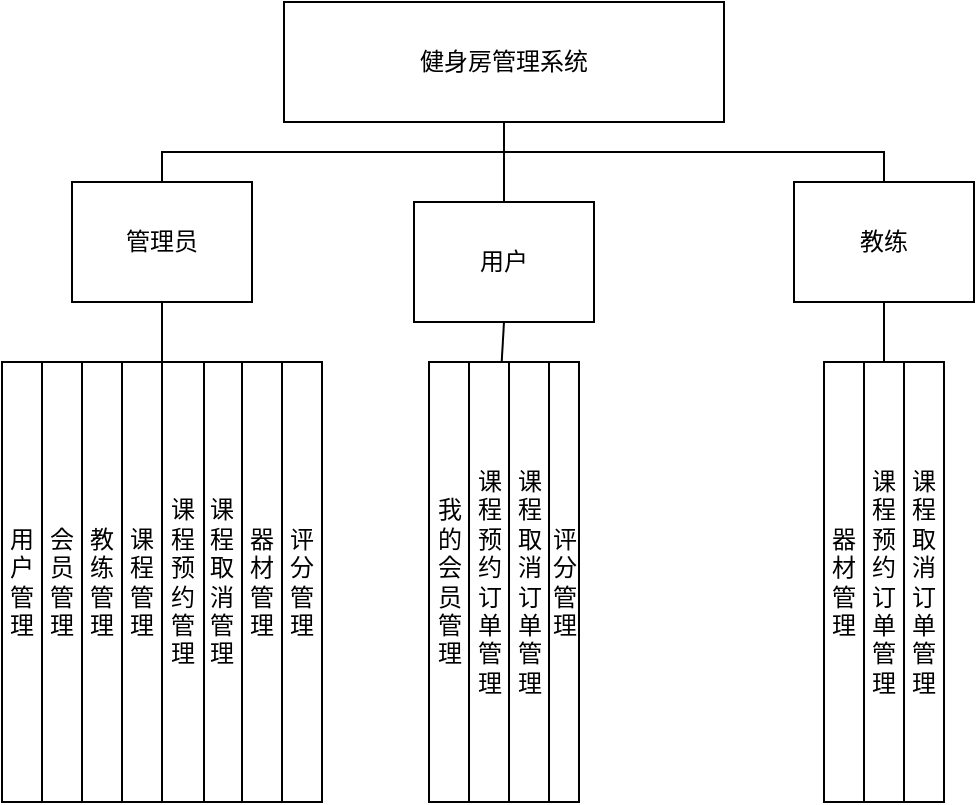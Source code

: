 <mxfile version="21.2.9" type="github">
  <diagram id="C5RBs43oDa-KdzZeNtuy" name="Page-1">
    <mxGraphModel dx="1050" dy="549" grid="1" gridSize="10" guides="1" tooltips="1" connect="1" arrows="1" fold="1" page="1" pageScale="1" pageWidth="827" pageHeight="1169" math="0" shadow="0">
      <root>
        <mxCell id="WIyWlLk6GJQsqaUBKTNV-0" />
        <mxCell id="WIyWlLk6GJQsqaUBKTNV-1" parent="WIyWlLk6GJQsqaUBKTNV-0" />
        <mxCell id="nZ51j15sCDu5E5TrFc1G-0" value="健身房管理系统" style="rounded=0;whiteSpace=wrap;html=1;" parent="WIyWlLk6GJQsqaUBKTNV-1" vertex="1">
          <mxGeometry x="535" y="140" width="220" height="60" as="geometry" />
        </mxCell>
        <mxCell id="nZ51j15sCDu5E5TrFc1G-15" value="管理员" style="rounded=0;whiteSpace=wrap;html=1;" parent="WIyWlLk6GJQsqaUBKTNV-1" vertex="1">
          <mxGeometry x="429" y="230" width="90" height="60" as="geometry" />
        </mxCell>
        <mxCell id="nZ51j15sCDu5E5TrFc1G-25" value="教练" style="rounded=0;whiteSpace=wrap;html=1;" parent="WIyWlLk6GJQsqaUBKTNV-1" vertex="1">
          <mxGeometry x="790" y="230" width="90" height="60" as="geometry" />
        </mxCell>
        <mxCell id="nZ51j15sCDu5E5TrFc1G-27" value="会员管理" style="rounded=0;whiteSpace=wrap;html=1;" parent="WIyWlLk6GJQsqaUBKTNV-1" vertex="1">
          <mxGeometry x="414" y="320" width="20" height="220" as="geometry" />
        </mxCell>
        <mxCell id="nZ51j15sCDu5E5TrFc1G-28" value="用户管理" style="rounded=0;whiteSpace=wrap;html=1;" parent="WIyWlLk6GJQsqaUBKTNV-1" vertex="1">
          <mxGeometry x="394" y="320" width="20" height="220" as="geometry" />
        </mxCell>
        <mxCell id="nZ51j15sCDu5E5TrFc1G-29" value="教练管理" style="rounded=0;whiteSpace=wrap;html=1;" parent="WIyWlLk6GJQsqaUBKTNV-1" vertex="1">
          <mxGeometry x="434" y="320" width="20" height="220" as="geometry" />
        </mxCell>
        <mxCell id="nZ51j15sCDu5E5TrFc1G-30" value="课程管理" style="rounded=0;whiteSpace=wrap;html=1;" parent="WIyWlLk6GJQsqaUBKTNV-1" vertex="1">
          <mxGeometry x="454" y="320" width="20" height="220" as="geometry" />
        </mxCell>
        <mxCell id="nZ51j15sCDu5E5TrFc1G-31" value="课程取消管理" style="rounded=0;whiteSpace=wrap;html=1;" parent="WIyWlLk6GJQsqaUBKTNV-1" vertex="1">
          <mxGeometry x="494" y="320" width="20" height="220" as="geometry" />
        </mxCell>
        <mxCell id="nZ51j15sCDu5E5TrFc1G-32" value="课程预约管理" style="rounded=0;whiteSpace=wrap;html=1;" parent="WIyWlLk6GJQsqaUBKTNV-1" vertex="1">
          <mxGeometry x="474" y="320" width="21" height="220" as="geometry" />
        </mxCell>
        <mxCell id="nZ51j15sCDu5E5TrFc1G-33" value="器材管理" style="rounded=0;whiteSpace=wrap;html=1;" parent="WIyWlLk6GJQsqaUBKTNV-1" vertex="1">
          <mxGeometry x="514" y="320" width="20" height="220" as="geometry" />
        </mxCell>
        <mxCell id="nZ51j15sCDu5E5TrFc1G-34" value="评分管理" style="rounded=0;whiteSpace=wrap;html=1;" parent="WIyWlLk6GJQsqaUBKTNV-1" vertex="1">
          <mxGeometry x="534" y="320" width="20" height="220" as="geometry" />
        </mxCell>
        <mxCell id="nZ51j15sCDu5E5TrFc1G-41" value="课程取消订单管理" style="rounded=0;whiteSpace=wrap;html=1;" parent="WIyWlLk6GJQsqaUBKTNV-1" vertex="1">
          <mxGeometry x="647.5" y="320" width="20" height="220" as="geometry" />
        </mxCell>
        <mxCell id="nZ51j15sCDu5E5TrFc1G-42" value="我的会员管理" style="rounded=0;whiteSpace=wrap;html=1;" parent="WIyWlLk6GJQsqaUBKTNV-1" vertex="1">
          <mxGeometry x="607.5" y="320" width="20" height="220" as="geometry" />
        </mxCell>
        <mxCell id="nZ51j15sCDu5E5TrFc1G-43" value="课程预约订单管理" style="rounded=0;whiteSpace=wrap;html=1;" parent="WIyWlLk6GJQsqaUBKTNV-1" vertex="1">
          <mxGeometry x="627.5" y="320" width="20" height="220" as="geometry" />
        </mxCell>
        <mxCell id="nZ51j15sCDu5E5TrFc1G-44" value="评分管理" style="rounded=0;whiteSpace=wrap;html=1;" parent="WIyWlLk6GJQsqaUBKTNV-1" vertex="1">
          <mxGeometry x="667.5" y="320" width="15" height="220" as="geometry" />
        </mxCell>
        <mxCell id="nZ51j15sCDu5E5TrFc1G-45" value="课程预约订单管理" style="rounded=0;whiteSpace=wrap;html=1;" parent="WIyWlLk6GJQsqaUBKTNV-1" vertex="1">
          <mxGeometry x="825" y="320" width="20" height="220" as="geometry" />
        </mxCell>
        <mxCell id="nZ51j15sCDu5E5TrFc1G-46" value="器材管理" style="rounded=0;whiteSpace=wrap;html=1;" parent="WIyWlLk6GJQsqaUBKTNV-1" vertex="1">
          <mxGeometry x="805" y="320" width="20" height="220" as="geometry" />
        </mxCell>
        <mxCell id="nZ51j15sCDu5E5TrFc1G-47" value="课程取消订单管理" style="rounded=0;whiteSpace=wrap;html=1;" parent="WIyWlLk6GJQsqaUBKTNV-1" vertex="1">
          <mxGeometry x="845" y="320" width="20" height="220" as="geometry" />
        </mxCell>
        <mxCell id="nZ51j15sCDu5E5TrFc1G-59" value="" style="endArrow=none;html=1;rounded=0;" parent="WIyWlLk6GJQsqaUBKTNV-1" source="nZ51j15sCDu5E5TrFc1G-24" edge="1">
          <mxGeometry width="50" height="50" relative="1" as="geometry">
            <mxPoint x="644.5" y="320" as="sourcePoint" />
            <mxPoint x="644.5" y="270" as="targetPoint" />
            <Array as="points" />
          </mxGeometry>
        </mxCell>
        <mxCell id="eLYzWY8j48njgVkIk2Jo-4" value="" style="endArrow=none;html=1;rounded=0;entryX=0.5;entryY=1;entryDx=0;entryDy=0;" edge="1" parent="WIyWlLk6GJQsqaUBKTNV-1" target="nZ51j15sCDu5E5TrFc1G-24">
          <mxGeometry width="50" height="50" relative="1" as="geometry">
            <mxPoint x="645" y="260" as="sourcePoint" />
            <mxPoint x="645" y="140" as="targetPoint" />
          </mxGeometry>
        </mxCell>
        <mxCell id="nZ51j15sCDu5E5TrFc1G-24" value="用户" style="rounded=0;whiteSpace=wrap;html=1;" parent="WIyWlLk6GJQsqaUBKTNV-1" vertex="1">
          <mxGeometry x="600" y="240" width="90" height="60" as="geometry" />
        </mxCell>
        <mxCell id="eLYzWY8j48njgVkIk2Jo-7" value="" style="endArrow=none;html=1;rounded=0;entryX=0.5;entryY=1;entryDx=0;entryDy=0;exitX=0.5;exitY=0;exitDx=0;exitDy=0;edgeStyle=orthogonalEdgeStyle;" edge="1" parent="WIyWlLk6GJQsqaUBKTNV-1" source="nZ51j15sCDu5E5TrFc1G-15" target="nZ51j15sCDu5E5TrFc1G-0">
          <mxGeometry width="50" height="50" relative="1" as="geometry">
            <mxPoint x="600" y="330" as="sourcePoint" />
            <mxPoint x="650" y="280" as="targetPoint" />
          </mxGeometry>
        </mxCell>
        <mxCell id="eLYzWY8j48njgVkIk2Jo-8" value="" style="endArrow=none;html=1;rounded=0;entryX=0.5;entryY=1;entryDx=0;entryDy=0;exitX=0.5;exitY=0;exitDx=0;exitDy=0;edgeStyle=orthogonalEdgeStyle;" edge="1" parent="WIyWlLk6GJQsqaUBKTNV-1" source="nZ51j15sCDu5E5TrFc1G-25" target="nZ51j15sCDu5E5TrFc1G-0">
          <mxGeometry width="50" height="50" relative="1" as="geometry">
            <mxPoint x="600" y="330" as="sourcePoint" />
            <mxPoint x="650" y="280" as="targetPoint" />
          </mxGeometry>
        </mxCell>
        <mxCell id="eLYzWY8j48njgVkIk2Jo-9" value="" style="endArrow=none;html=1;rounded=0;entryX=0.5;entryY=1;entryDx=0;entryDy=0;exitX=0;exitY=0;exitDx=0;exitDy=0;" edge="1" parent="WIyWlLk6GJQsqaUBKTNV-1" source="nZ51j15sCDu5E5TrFc1G-32" target="nZ51j15sCDu5E5TrFc1G-15">
          <mxGeometry width="50" height="50" relative="1" as="geometry">
            <mxPoint x="600" y="330" as="sourcePoint" />
            <mxPoint x="650" y="280" as="targetPoint" />
          </mxGeometry>
        </mxCell>
        <mxCell id="eLYzWY8j48njgVkIk2Jo-10" value="" style="endArrow=none;html=1;rounded=0;entryX=0.5;entryY=1;entryDx=0;entryDy=0;exitX=0.5;exitY=0;exitDx=0;exitDy=0;" edge="1" parent="WIyWlLk6GJQsqaUBKTNV-1" source="nZ51j15sCDu5E5TrFc1G-45" target="nZ51j15sCDu5E5TrFc1G-25">
          <mxGeometry width="50" height="50" relative="1" as="geometry">
            <mxPoint x="600" y="330" as="sourcePoint" />
            <mxPoint x="650" y="280" as="targetPoint" />
          </mxGeometry>
        </mxCell>
        <mxCell id="eLYzWY8j48njgVkIk2Jo-11" value="" style="endArrow=none;html=1;rounded=0;exitX=0.5;exitY=0;exitDx=0;exitDy=0;" edge="1" parent="WIyWlLk6GJQsqaUBKTNV-1" source="nZ51j15sCDu5E5TrFc1G-24">
          <mxGeometry width="50" height="50" relative="1" as="geometry">
            <mxPoint x="600" y="330" as="sourcePoint" />
            <mxPoint x="645" y="210" as="targetPoint" />
          </mxGeometry>
        </mxCell>
        <mxCell id="eLYzWY8j48njgVkIk2Jo-12" value="" style="endArrow=none;html=1;rounded=0;entryX=0.5;entryY=1;entryDx=0;entryDy=0;" edge="1" parent="WIyWlLk6GJQsqaUBKTNV-1" source="nZ51j15sCDu5E5TrFc1G-43" target="nZ51j15sCDu5E5TrFc1G-24">
          <mxGeometry width="50" height="50" relative="1" as="geometry">
            <mxPoint x="600" y="330" as="sourcePoint" />
            <mxPoint x="650" y="280" as="targetPoint" />
          </mxGeometry>
        </mxCell>
      </root>
    </mxGraphModel>
  </diagram>
</mxfile>

